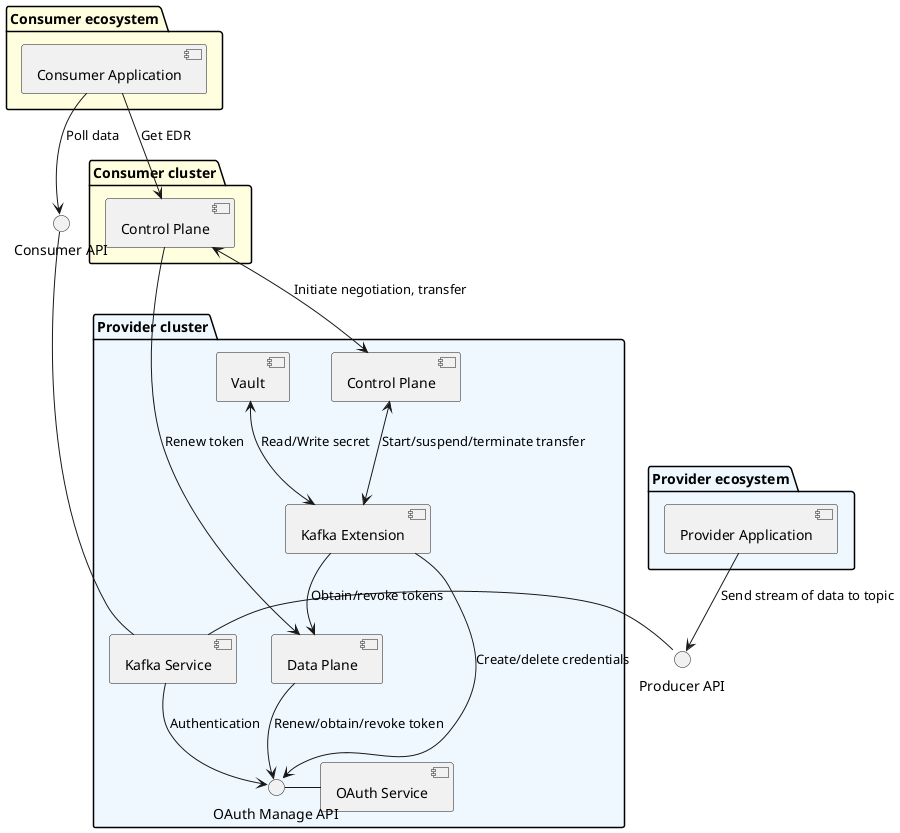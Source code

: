 @startuml
/'
SPDX-License-Identifier: CC-BY-4.0
SPDX-FileCopyrightText: (c) 2025 Cofinity-X GmbH
'/
package "Provider ecosystem" #AliceBlue {
    [Provider Application] as ProviderApp
}

package "Provider cluster" #AliceBlue {
    [Control Plane] as ProviderCP
    [Data Plane] as ProviderDP
    [Kafka Extension] as ProviderKE
    [Kafka Service] as Kafka
    [OAuth Service] as OAuthService
    [Vault]
    interface "OAuth Manage API" as OAuth2API
    OAuth2API - OAuthService
}

package "Consumer cluster" #LightYellow {
    [Control Plane] as ConsumerCP
}
package "Consumer ecosystem" #LightYellow {
    [Consumer Application] as ConsumerApp
}

interface "Producer API" as ProducerAPI
ProducerAPI - Kafka
interface "Consumer API" as ConsumeAPI
ConsumeAPI - Kafka

ProviderApp --> ProducerAPI : Send stream of data to topic
ConsumerCP <--> ProviderCP : Initiate negotiation, transfer
ProviderCP <--> ProviderKE : Start/suspend/terminate transfer
ConsumerCP --> ProviderDP : Renew token
ProviderDP --> OAuth2API : Renew/obtain/revoke token
[Vault] <--> ProviderKE : Read/Write secret
ProviderKE --> OAuth2API : Create/delete credentials
ProviderKE --> ProviderDP : Obtain/revoke tokens
Kafka --> OAuth2API : Authentication
ConsumerApp --> ConsumerCP : Get EDR
ConsumerApp --> ConsumeAPI : Poll data
@enduml